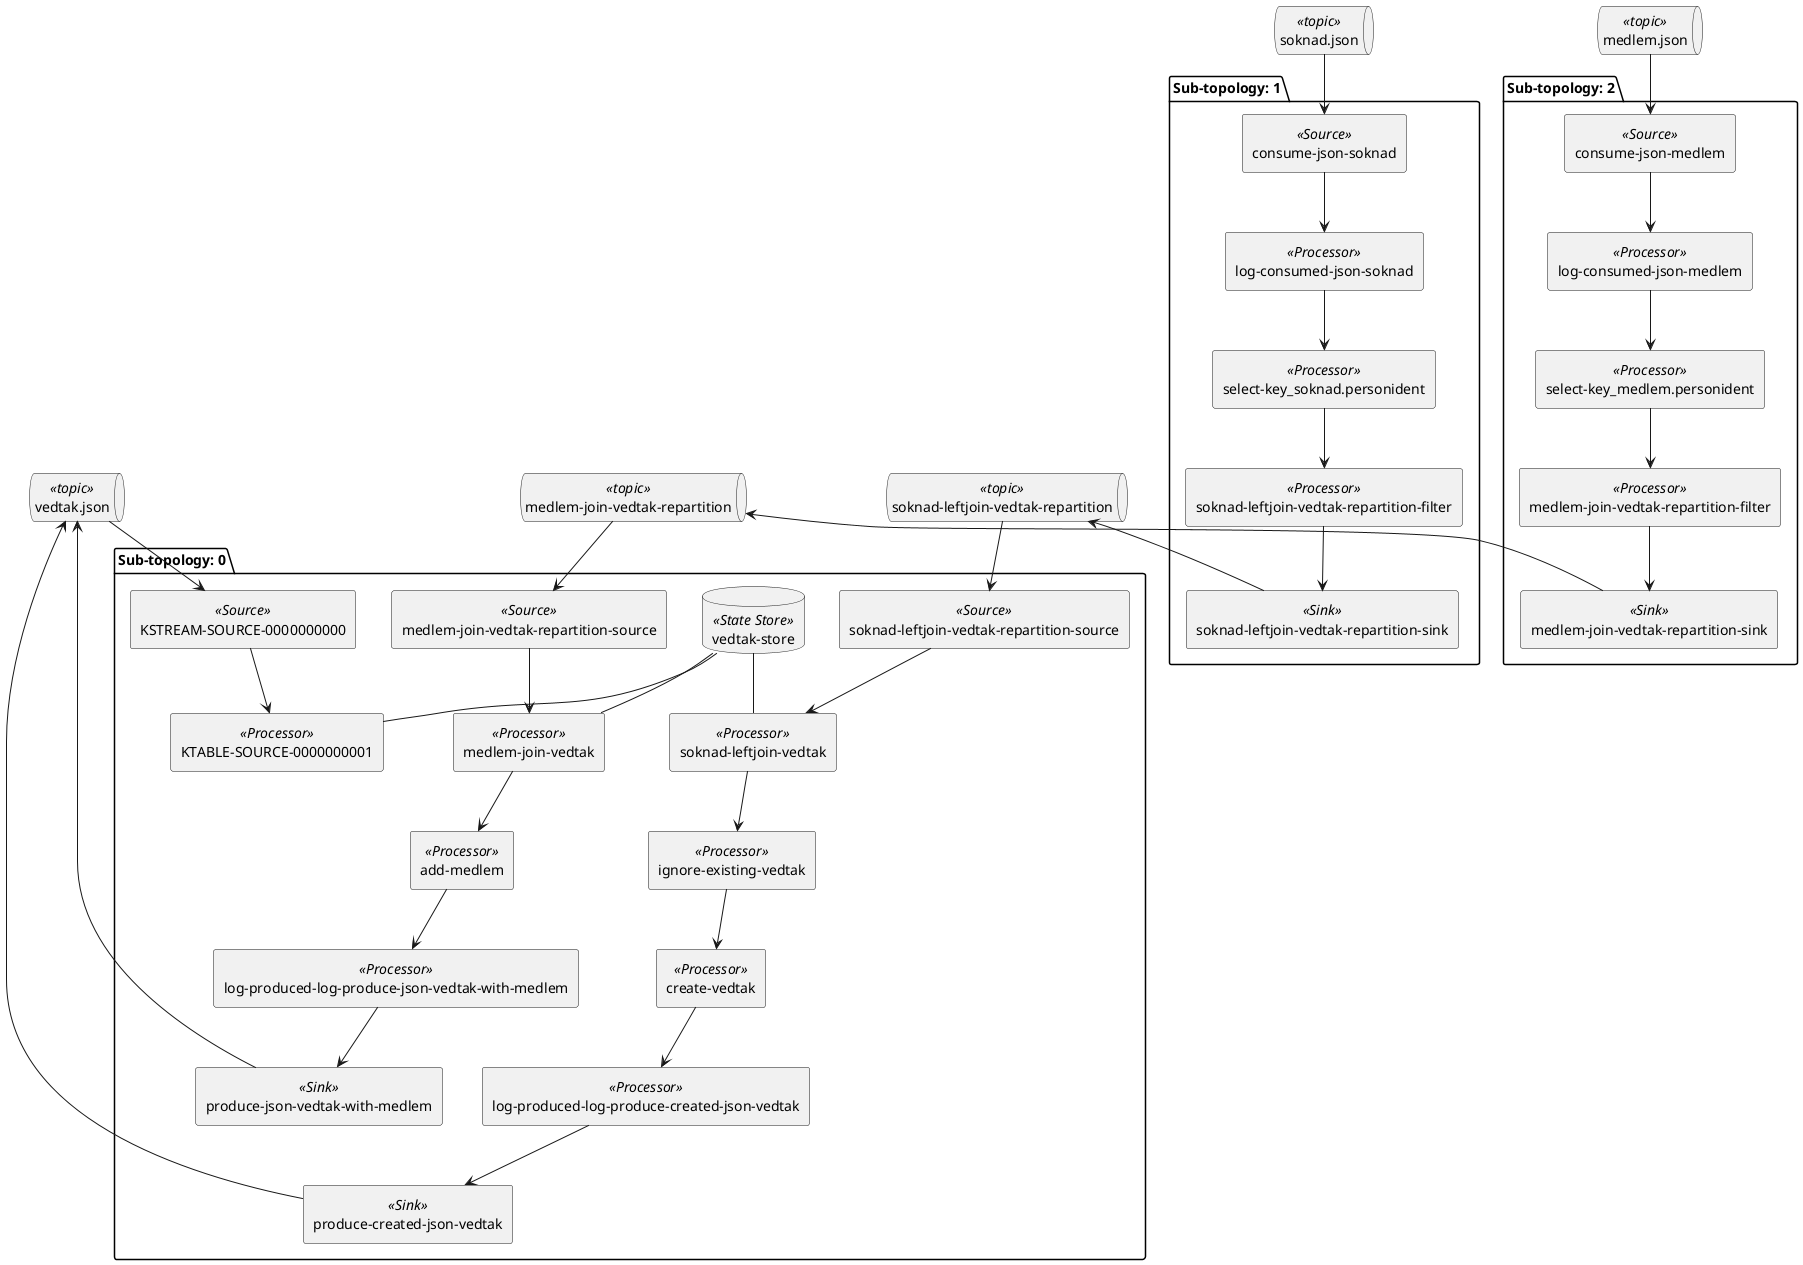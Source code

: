 ```plantuml
@startuml
queue "vedtak.json" <<topic>> as vedtak_json
queue "soknad-leftjoin-vedtak-repartition" <<topic>> as soknad_leftjoin_vedtak_repartition
queue "medlem-join-vedtak-repartition" <<topic>> as medlem_join_vedtak_repartition
queue "soknad.json" <<topic>> as soknad_json
queue "medlem.json" <<topic>> as medlem_json
package "Sub-topology: 0" {
	database "vedtak-store" <<State Store>> as vedtak_store
	agent "soknad-leftjoin-vedtak-repartition-source" <<Source>> as soknad_leftjoin_vedtak_repartition_source
	agent "medlem-join-vedtak-repartition-source" <<Source>> as medlem_join_vedtak_repartition_source
	agent "soknad-leftjoin-vedtak" <<Processor>> as soknad_leftjoin_vedtak
	agent "ignore-existing-vedtak" <<Processor>> as ignore_existing_vedtak
	agent "medlem-join-vedtak" <<Processor>> as medlem_join_vedtak
	agent "add-medlem" <<Processor>> as add_medlem
	agent "create-vedtak" <<Processor>> as create_vedtak
	agent "KSTREAM-SOURCE-0000000000" <<Source>> as KSTREAM_SOURCE_0000000000
	agent "log-produced-log-produce-created-json-vedtak" <<Processor>> as log_produced_log_produce_created_json_vedtak
	agent "log-produced-log-produce-json-vedtak-with-medlem" <<Processor>> as log_produced_log_produce_json_vedtak_with_medlem
	agent "KTABLE-SOURCE-0000000001" <<Processor>> as KTABLE_SOURCE_0000000001
	agent "produce-created-json-vedtak" <<Sink>> as produce_created_json_vedtak
	agent "produce-json-vedtak-with-medlem" <<Sink>> as produce_json_vedtak_with_medlem
	soknad_leftjoin_vedtak_repartition --> soknad_leftjoin_vedtak_repartition_source
	medlem_join_vedtak_repartition --> medlem_join_vedtak_repartition_source
	vedtak_store -- soknad_leftjoin_vedtak
	vedtak_store -- medlem_join_vedtak
	vedtak_json --> KSTREAM_SOURCE_0000000000
	vedtak_store -- KTABLE_SOURCE_0000000001
	vedtak_json <-- produce_created_json_vedtak
	vedtak_json <-- produce_json_vedtak_with_medlem
	soknad_leftjoin_vedtak_repartition_source --> soknad_leftjoin_vedtak
	medlem_join_vedtak_repartition_source --> medlem_join_vedtak
	soknad_leftjoin_vedtak --> ignore_existing_vedtak
	ignore_existing_vedtak --> create_vedtak
	medlem_join_vedtak --> add_medlem
	add_medlem --> log_produced_log_produce_json_vedtak_with_medlem
	create_vedtak --> log_produced_log_produce_created_json_vedtak
	KSTREAM_SOURCE_0000000000 --> KTABLE_SOURCE_0000000001
	log_produced_log_produce_created_json_vedtak --> produce_created_json_vedtak
	log_produced_log_produce_json_vedtak_with_medlem --> produce_json_vedtak_with_medlem
}
package "Sub-topology: 1" {
	agent "consume-json-soknad" <<Source>> as consume_json_soknad
	agent "log-consumed-json-soknad" <<Processor>> as log_consumed_json_soknad
	agent "select-key_soknad.personident" <<Processor>> as select_key_soknad_personident
	agent "soknad-leftjoin-vedtak-repartition-filter" <<Processor>> as soknad_leftjoin_vedtak_repartition_filter
	agent "soknad-leftjoin-vedtak-repartition-sink" <<Sink>> as soknad_leftjoin_vedtak_repartition_sink
	soknad_json --> consume_json_soknad
	soknad_leftjoin_vedtak_repartition <-- soknad_leftjoin_vedtak_repartition_sink
	consume_json_soknad --> log_consumed_json_soknad
	log_consumed_json_soknad --> select_key_soknad_personident
	select_key_soknad_personident --> soknad_leftjoin_vedtak_repartition_filter
	soknad_leftjoin_vedtak_repartition_filter --> soknad_leftjoin_vedtak_repartition_sink
}
package "Sub-topology: 2" {
	agent "consume-json-medlem" <<Source>> as consume_json_medlem
	agent "log-consumed-json-medlem" <<Processor>> as log_consumed_json_medlem
	agent "select-key_medlem.personident" <<Processor>> as select_key_medlem_personident
	agent "medlem-join-vedtak-repartition-filter" <<Processor>> as medlem_join_vedtak_repartition_filter
	agent "medlem-join-vedtak-repartition-sink" <<Sink>> as medlem_join_vedtak_repartition_sink
	medlem_json --> consume_json_medlem
	medlem_join_vedtak_repartition <-- medlem_join_vedtak_repartition_sink
	consume_json_medlem --> log_consumed_json_medlem
	log_consumed_json_medlem --> select_key_medlem_personident
	select_key_medlem_personident --> medlem_join_vedtak_repartition_filter
	medlem_join_vedtak_repartition_filter --> medlem_join_vedtak_repartition_sink
}
@enduml
```